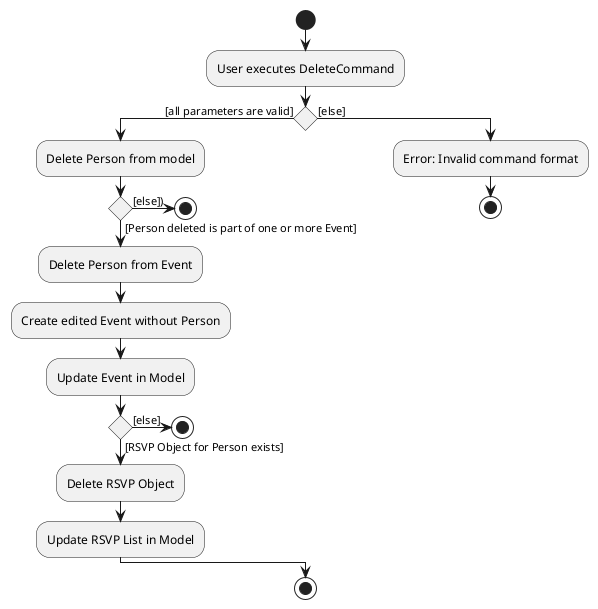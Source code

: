 @startuml
'https://plantuml.com/activity-diagram-beta

start
:User executes DeleteCommand;
if () then ([all parameters are valid])
  :Delete Person from model;
  if () then ([Person deleted is part of one or more Event])
    :Delete Person from Event;
    :Create edited Event without Person;
    :Update Event in Model;
    if () then ([RSVP Object for Person exists])
       :Delete RSVP Object;
       :Update RSVP List in Model;
    else ([else])
    stop
    endif
  else ([else]))
  stop
  endif
else ([else])
  :Error: Invalid command format;
  stop
endif

stop

@enduml
